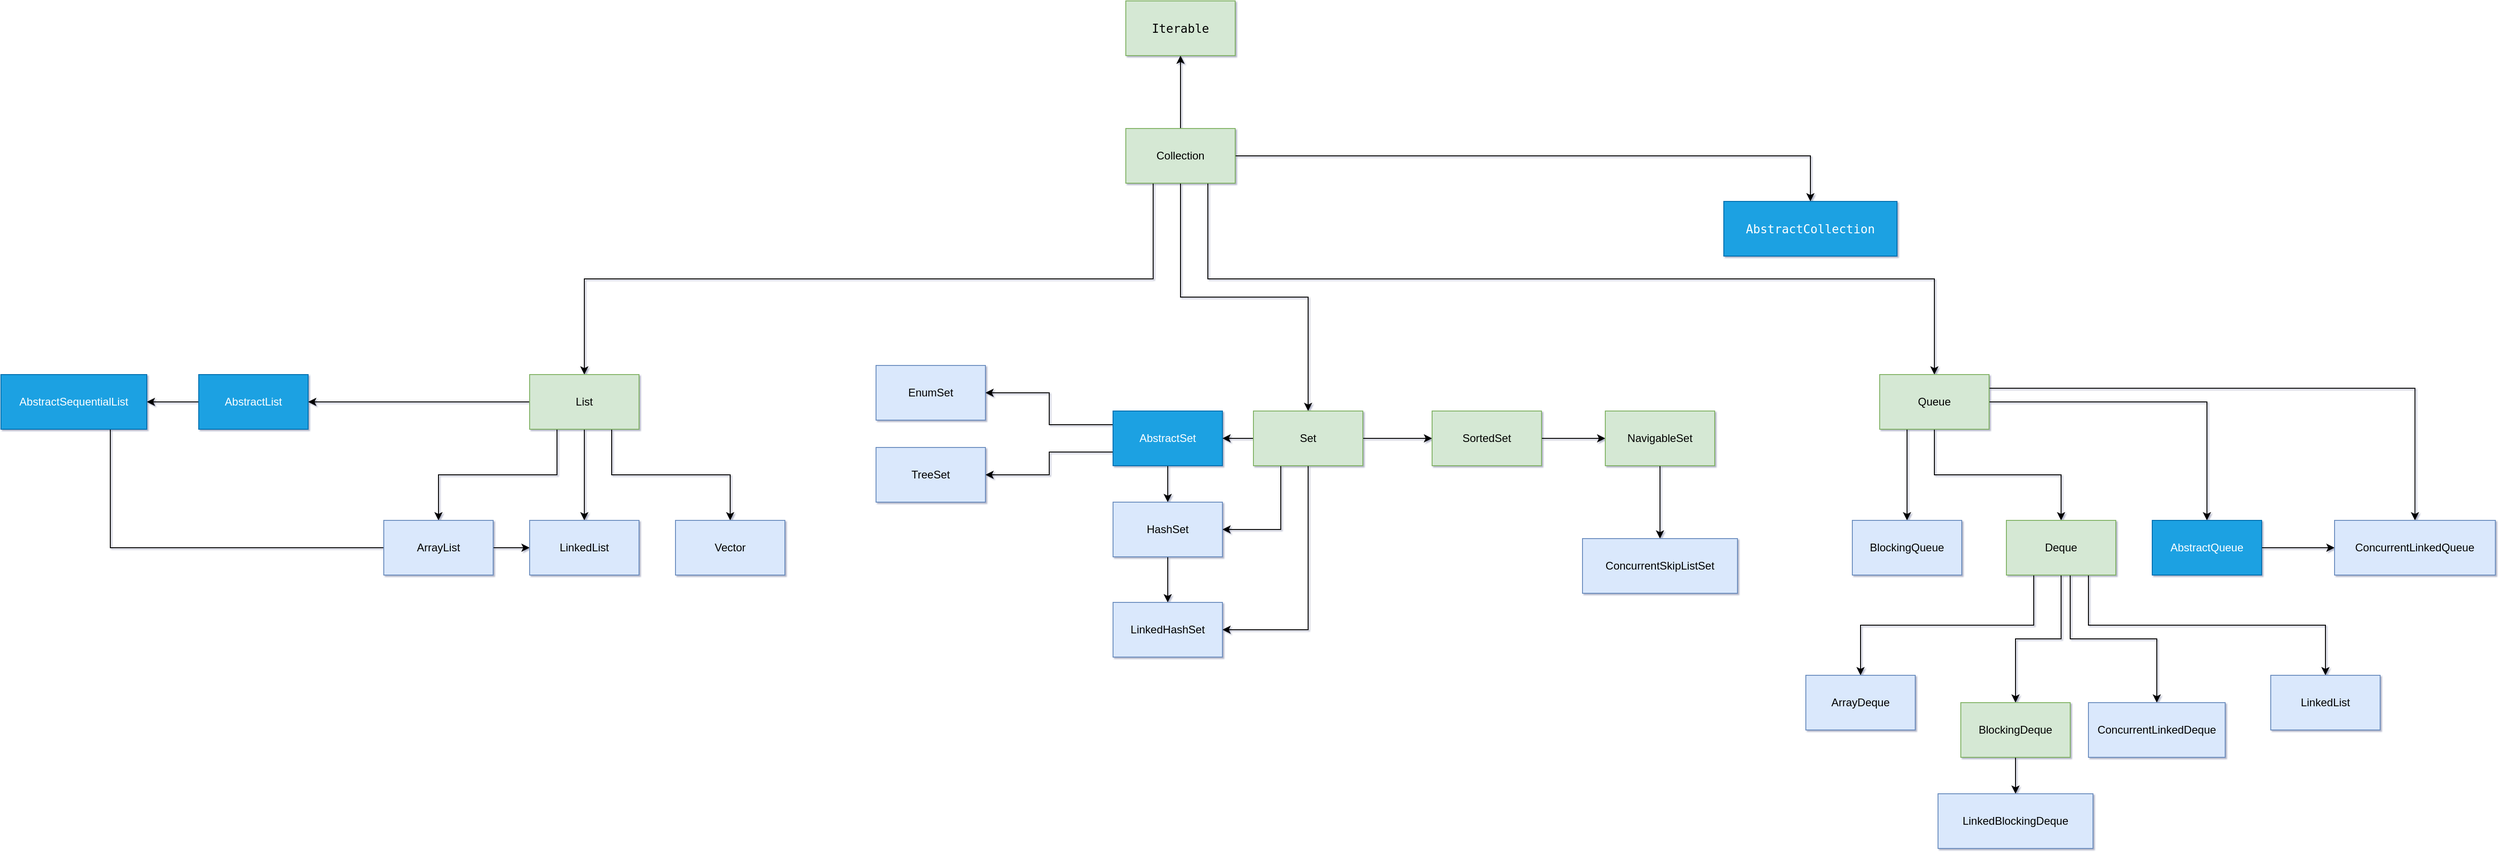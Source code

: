 <mxfile version="13.7.1" type="github">
  <diagram id="896UcBRLw2e_vGCE1Ktr" name="第 1 页">
    <mxGraphModel dx="3730" dy="2329" grid="1" gridSize="10" guides="1" tooltips="1" connect="1" arrows="1" fold="1" page="1" pageScale="1" pageWidth="827" pageHeight="1169" math="0" shadow="1">
      <root>
        <mxCell id="0" />
        <mxCell id="1" parent="0" />
        <mxCell id="9d8WpRXyC0yOuNxem08t-30" style="edgeStyle=orthogonalEdgeStyle;rounded=0;orthogonalLoop=1;jettySize=auto;html=1;exitX=0.75;exitY=1;exitDx=0;exitDy=0;entryX=0;entryY=0.5;entryDx=0;entryDy=0;" edge="1" parent="1" source="9d8WpRXyC0yOuNxem08t-28" target="9d8WpRXyC0yOuNxem08t-24">
          <mxGeometry relative="1" as="geometry" />
        </mxCell>
        <mxCell id="9d8WpRXyC0yOuNxem08t-11" style="edgeStyle=orthogonalEdgeStyle;rounded=0;orthogonalLoop=1;jettySize=auto;html=1;" edge="1" parent="1" source="9d8WpRXyC0yOuNxem08t-1" target="9d8WpRXyC0yOuNxem08t-12">
          <mxGeometry relative="1" as="geometry">
            <mxPoint x="380" y="-30" as="targetPoint" />
          </mxGeometry>
        </mxCell>
        <mxCell id="9d8WpRXyC0yOuNxem08t-13" style="edgeStyle=orthogonalEdgeStyle;rounded=0;orthogonalLoop=1;jettySize=auto;html=1;" edge="1" parent="1" source="9d8WpRXyC0yOuNxem08t-1" target="9d8WpRXyC0yOuNxem08t-14">
          <mxGeometry relative="1" as="geometry">
            <mxPoint x="720" y="250" as="targetPoint" />
          </mxGeometry>
        </mxCell>
        <mxCell id="9d8WpRXyC0yOuNxem08t-16" style="edgeStyle=orthogonalEdgeStyle;rounded=0;orthogonalLoop=1;jettySize=auto;html=1;exitX=0.25;exitY=1;exitDx=0;exitDy=0;" edge="1" parent="1" source="9d8WpRXyC0yOuNxem08t-1" target="9d8WpRXyC0yOuNxem08t-2">
          <mxGeometry relative="1" as="geometry" />
        </mxCell>
        <mxCell id="9d8WpRXyC0yOuNxem08t-17" style="edgeStyle=orthogonalEdgeStyle;rounded=0;orthogonalLoop=1;jettySize=auto;html=1;exitX=0.75;exitY=1;exitDx=0;exitDy=0;" edge="1" parent="1" source="9d8WpRXyC0yOuNxem08t-1" target="9d8WpRXyC0yOuNxem08t-9">
          <mxGeometry relative="1" as="geometry" />
        </mxCell>
        <mxCell id="9d8WpRXyC0yOuNxem08t-83" style="edgeStyle=orthogonalEdgeStyle;rounded=0;orthogonalLoop=1;jettySize=auto;html=1;exitX=0.5;exitY=1;exitDx=0;exitDy=0;entryX=0.5;entryY=0;entryDx=0;entryDy=0;" edge="1" parent="1" source="9d8WpRXyC0yOuNxem08t-1" target="9d8WpRXyC0yOuNxem08t-7">
          <mxGeometry relative="1" as="geometry" />
        </mxCell>
        <mxCell id="9d8WpRXyC0yOuNxem08t-1" value="Collection" style="rounded=0;whiteSpace=wrap;html=1;fillColor=#d5e8d4;strokeColor=#82b366;" vertex="1" parent="1">
          <mxGeometry x="354" y="80" width="120" height="60" as="geometry" />
        </mxCell>
        <mxCell id="9d8WpRXyC0yOuNxem08t-18" style="edgeStyle=orthogonalEdgeStyle;rounded=0;orthogonalLoop=1;jettySize=auto;html=1;" edge="1" parent="1" source="9d8WpRXyC0yOuNxem08t-2" target="9d8WpRXyC0yOuNxem08t-19">
          <mxGeometry relative="1" as="geometry">
            <mxPoint x="-440" y="380" as="targetPoint" />
          </mxGeometry>
        </mxCell>
        <mxCell id="9d8WpRXyC0yOuNxem08t-21" style="edgeStyle=orthogonalEdgeStyle;rounded=0;orthogonalLoop=1;jettySize=auto;html=1;exitX=0.25;exitY=1;exitDx=0;exitDy=0;" edge="1" parent="1" source="9d8WpRXyC0yOuNxem08t-2" target="9d8WpRXyC0yOuNxem08t-22">
          <mxGeometry relative="1" as="geometry">
            <mxPoint x="-400" y="540" as="targetPoint" />
          </mxGeometry>
        </mxCell>
        <mxCell id="9d8WpRXyC0yOuNxem08t-23" style="edgeStyle=orthogonalEdgeStyle;rounded=0;orthogonalLoop=1;jettySize=auto;html=1;exitX=0.5;exitY=1;exitDx=0;exitDy=0;" edge="1" parent="1" source="9d8WpRXyC0yOuNxem08t-2" target="9d8WpRXyC0yOuNxem08t-24">
          <mxGeometry relative="1" as="geometry">
            <mxPoint x="-240" y="510" as="targetPoint" />
          </mxGeometry>
        </mxCell>
        <mxCell id="9d8WpRXyC0yOuNxem08t-25" style="edgeStyle=orthogonalEdgeStyle;rounded=0;orthogonalLoop=1;jettySize=auto;html=1;exitX=0.75;exitY=1;exitDx=0;exitDy=0;" edge="1" parent="1" source="9d8WpRXyC0yOuNxem08t-2" target="9d8WpRXyC0yOuNxem08t-26">
          <mxGeometry relative="1" as="geometry">
            <mxPoint x="-70" y="510" as="targetPoint" />
          </mxGeometry>
        </mxCell>
        <mxCell id="9d8WpRXyC0yOuNxem08t-2" value="List" style="rounded=0;whiteSpace=wrap;html=1;fillColor=#d5e8d4;strokeColor=#82b366;" vertex="1" parent="1">
          <mxGeometry x="-300" y="350" width="120" height="60" as="geometry" />
        </mxCell>
        <mxCell id="9d8WpRXyC0yOuNxem08t-31" style="edgeStyle=orthogonalEdgeStyle;rounded=0;orthogonalLoop=1;jettySize=auto;html=1;" edge="1" parent="1" source="9d8WpRXyC0yOuNxem08t-7" target="9d8WpRXyC0yOuNxem08t-32">
          <mxGeometry relative="1" as="geometry">
            <mxPoint x="400" y="420" as="targetPoint" />
          </mxGeometry>
        </mxCell>
        <mxCell id="9d8WpRXyC0yOuNxem08t-39" style="edgeStyle=orthogonalEdgeStyle;rounded=0;orthogonalLoop=1;jettySize=auto;html=1;exitX=0.5;exitY=1;exitDx=0;exitDy=0;entryX=1;entryY=0.5;entryDx=0;entryDy=0;" edge="1" parent="1" source="9d8WpRXyC0yOuNxem08t-7" target="9d8WpRXyC0yOuNxem08t-36">
          <mxGeometry relative="1" as="geometry" />
        </mxCell>
        <mxCell id="9d8WpRXyC0yOuNxem08t-42" style="edgeStyle=orthogonalEdgeStyle;rounded=0;orthogonalLoop=1;jettySize=auto;html=1;exitX=0.25;exitY=1;exitDx=0;exitDy=0;entryX=1;entryY=0.5;entryDx=0;entryDy=0;" edge="1" parent="1" source="9d8WpRXyC0yOuNxem08t-7" target="9d8WpRXyC0yOuNxem08t-34">
          <mxGeometry relative="1" as="geometry" />
        </mxCell>
        <mxCell id="9d8WpRXyC0yOuNxem08t-43" style="edgeStyle=orthogonalEdgeStyle;rounded=0;orthogonalLoop=1;jettySize=auto;html=1;" edge="1" parent="1" source="9d8WpRXyC0yOuNxem08t-7" target="9d8WpRXyC0yOuNxem08t-44">
          <mxGeometry relative="1" as="geometry">
            <mxPoint x="750" y="420" as="targetPoint" />
          </mxGeometry>
        </mxCell>
        <mxCell id="9d8WpRXyC0yOuNxem08t-7" value="Set" style="rounded=0;whiteSpace=wrap;html=1;fillColor=#d5e8d4;strokeColor=#82b366;" vertex="1" parent="1">
          <mxGeometry x="494" y="390" width="120" height="60" as="geometry" />
        </mxCell>
        <mxCell id="9d8WpRXyC0yOuNxem08t-61" style="edgeStyle=orthogonalEdgeStyle;rounded=0;orthogonalLoop=1;jettySize=auto;html=1;exitX=1;exitY=0.5;exitDx=0;exitDy=0;" edge="1" parent="1" source="9d8WpRXyC0yOuNxem08t-9" target="9d8WpRXyC0yOuNxem08t-60">
          <mxGeometry relative="1" as="geometry" />
        </mxCell>
        <mxCell id="9d8WpRXyC0yOuNxem08t-62" style="edgeStyle=orthogonalEdgeStyle;rounded=0;orthogonalLoop=1;jettySize=auto;html=1;exitX=0.5;exitY=1;exitDx=0;exitDy=0;" edge="1" parent="1" source="9d8WpRXyC0yOuNxem08t-9" target="9d8WpRXyC0yOuNxem08t-63">
          <mxGeometry relative="1" as="geometry">
            <mxPoint x="1241" y="500" as="targetPoint" />
          </mxGeometry>
        </mxCell>
        <mxCell id="9d8WpRXyC0yOuNxem08t-64" style="edgeStyle=orthogonalEdgeStyle;rounded=0;orthogonalLoop=1;jettySize=auto;html=1;exitX=0.25;exitY=1;exitDx=0;exitDy=0;" edge="1" parent="1" source="9d8WpRXyC0yOuNxem08t-9" target="9d8WpRXyC0yOuNxem08t-65">
          <mxGeometry relative="1" as="geometry">
            <mxPoint x="1211" y="520" as="targetPoint" />
          </mxGeometry>
        </mxCell>
        <mxCell id="9d8WpRXyC0yOuNxem08t-67" style="edgeStyle=orthogonalEdgeStyle;rounded=0;orthogonalLoop=1;jettySize=auto;html=1;exitX=1;exitY=0.25;exitDx=0;exitDy=0;" edge="1" parent="1" source="9d8WpRXyC0yOuNxem08t-9" target="9d8WpRXyC0yOuNxem08t-68">
          <mxGeometry relative="1" as="geometry">
            <mxPoint x="1713.6" y="510" as="targetPoint" />
          </mxGeometry>
        </mxCell>
        <mxCell id="9d8WpRXyC0yOuNxem08t-9" value="Queue" style="rounded=0;whiteSpace=wrap;html=1;fillColor=#d5e8d4;strokeColor=#82b366;" vertex="1" parent="1">
          <mxGeometry x="1181" y="350" width="120" height="60" as="geometry" />
        </mxCell>
        <mxCell id="9d8WpRXyC0yOuNxem08t-12" value="&lt;pre style=&quot;font-family: &amp;#34;jetbrains mono&amp;#34; , monospace ; font-size: 9.8pt&quot;&gt;Iterable&lt;/pre&gt;" style="rounded=0;whiteSpace=wrap;html=1;fillColor=#d5e8d4;strokeColor=#82b366;" vertex="1" parent="1">
          <mxGeometry x="354" y="-60" width="120" height="60" as="geometry" />
        </mxCell>
        <mxCell id="9d8WpRXyC0yOuNxem08t-14" value="&lt;pre style=&quot;font-family: &amp;#34;jetbrains mono&amp;#34; , monospace ; font-size: 9.8pt&quot;&gt;AbstractCollection&lt;/pre&gt;" style="rounded=0;whiteSpace=wrap;html=1;fillColor=#1ba1e2;strokeColor=#006EAF;fontColor=#ffffff;" vertex="1" parent="1">
          <mxGeometry x="1010" y="160" width="190" height="60" as="geometry" />
        </mxCell>
        <mxCell id="9d8WpRXyC0yOuNxem08t-27" style="edgeStyle=orthogonalEdgeStyle;rounded=0;orthogonalLoop=1;jettySize=auto;html=1;exitX=0;exitY=0.5;exitDx=0;exitDy=0;" edge="1" parent="1" source="9d8WpRXyC0yOuNxem08t-19" target="9d8WpRXyC0yOuNxem08t-28">
          <mxGeometry relative="1" as="geometry">
            <mxPoint x="-780" y="380" as="targetPoint" />
          </mxGeometry>
        </mxCell>
        <mxCell id="9d8WpRXyC0yOuNxem08t-19" value="AbstractList" style="rounded=0;whiteSpace=wrap;html=1;fillColor=#1ba1e2;strokeColor=#006EAF;fontColor=#ffffff;" vertex="1" parent="1">
          <mxGeometry x="-663" y="350" width="120" height="60" as="geometry" />
        </mxCell>
        <mxCell id="9d8WpRXyC0yOuNxem08t-22" value="ArrayList" style="rounded=0;whiteSpace=wrap;html=1;fillColor=#dae8fc;strokeColor=#6c8ebf;" vertex="1" parent="1">
          <mxGeometry x="-460" y="510" width="120" height="60" as="geometry" />
        </mxCell>
        <mxCell id="9d8WpRXyC0yOuNxem08t-24" value="LinkedList" style="rounded=0;whiteSpace=wrap;html=1;fillColor=#dae8fc;strokeColor=#6c8ebf;" vertex="1" parent="1">
          <mxGeometry x="-300" y="510" width="120" height="60" as="geometry" />
        </mxCell>
        <mxCell id="9d8WpRXyC0yOuNxem08t-26" value="Vector" style="rounded=0;whiteSpace=wrap;html=1;fillColor=#dae8fc;strokeColor=#6c8ebf;" vertex="1" parent="1">
          <mxGeometry x="-140" y="510" width="120" height="60" as="geometry" />
        </mxCell>
        <mxCell id="9d8WpRXyC0yOuNxem08t-28" value="AbstractSequentialList" style="rounded=0;whiteSpace=wrap;html=1;fillColor=#1ba1e2;strokeColor=#006EAF;fontColor=#ffffff;" vertex="1" parent="1">
          <mxGeometry x="-880" y="350" width="160" height="60" as="geometry" />
        </mxCell>
        <mxCell id="9d8WpRXyC0yOuNxem08t-33" style="edgeStyle=orthogonalEdgeStyle;rounded=0;orthogonalLoop=1;jettySize=auto;html=1;exitX=0.5;exitY=1;exitDx=0;exitDy=0;" edge="1" parent="1" source="9d8WpRXyC0yOuNxem08t-32" target="9d8WpRXyC0yOuNxem08t-34">
          <mxGeometry relative="1" as="geometry">
            <mxPoint x="400" y="520" as="targetPoint" />
          </mxGeometry>
        </mxCell>
        <mxCell id="9d8WpRXyC0yOuNxem08t-48" style="edgeStyle=orthogonalEdgeStyle;rounded=0;orthogonalLoop=1;jettySize=auto;html=1;exitX=0;exitY=0.25;exitDx=0;exitDy=0;entryX=1;entryY=0.5;entryDx=0;entryDy=0;" edge="1" parent="1" source="9d8WpRXyC0yOuNxem08t-32" target="9d8WpRXyC0yOuNxem08t-46">
          <mxGeometry relative="1" as="geometry" />
        </mxCell>
        <mxCell id="9d8WpRXyC0yOuNxem08t-49" style="edgeStyle=orthogonalEdgeStyle;rounded=0;orthogonalLoop=1;jettySize=auto;html=1;exitX=0;exitY=0.75;exitDx=0;exitDy=0;" edge="1" parent="1" source="9d8WpRXyC0yOuNxem08t-32" target="9d8WpRXyC0yOuNxem08t-50">
          <mxGeometry relative="1" as="geometry">
            <mxPoint x="170" y="450" as="targetPoint" />
          </mxGeometry>
        </mxCell>
        <mxCell id="9d8WpRXyC0yOuNxem08t-32" value="AbstractSet" style="rounded=0;whiteSpace=wrap;html=1;fillColor=#1ba1e2;strokeColor=#006EAF;fontColor=#ffffff;" vertex="1" parent="1">
          <mxGeometry x="340" y="390" width="120" height="60" as="geometry" />
        </mxCell>
        <mxCell id="9d8WpRXyC0yOuNxem08t-35" style="edgeStyle=orthogonalEdgeStyle;rounded=0;orthogonalLoop=1;jettySize=auto;html=1;" edge="1" parent="1" source="9d8WpRXyC0yOuNxem08t-34" target="9d8WpRXyC0yOuNxem08t-36">
          <mxGeometry relative="1" as="geometry">
            <mxPoint x="400" y="630" as="targetPoint" />
          </mxGeometry>
        </mxCell>
        <mxCell id="9d8WpRXyC0yOuNxem08t-34" value="HashSet" style="rounded=0;whiteSpace=wrap;html=1;fillColor=#dae8fc;strokeColor=#6c8ebf;" vertex="1" parent="1">
          <mxGeometry x="340" y="490" width="120" height="60" as="geometry" />
        </mxCell>
        <mxCell id="9d8WpRXyC0yOuNxem08t-36" value="LinkedHashSet" style="rounded=0;whiteSpace=wrap;html=1;fillColor=#dae8fc;strokeColor=#6c8ebf;" vertex="1" parent="1">
          <mxGeometry x="340" y="600" width="120" height="60" as="geometry" />
        </mxCell>
        <mxCell id="9d8WpRXyC0yOuNxem08t-51" style="edgeStyle=orthogonalEdgeStyle;rounded=0;orthogonalLoop=1;jettySize=auto;html=1;" edge="1" parent="1" source="9d8WpRXyC0yOuNxem08t-44" target="9d8WpRXyC0yOuNxem08t-52">
          <mxGeometry relative="1" as="geometry">
            <mxPoint x="940" y="420" as="targetPoint" />
          </mxGeometry>
        </mxCell>
        <mxCell id="9d8WpRXyC0yOuNxem08t-44" value="SortedSet" style="rounded=0;whiteSpace=wrap;html=1;fillColor=#d5e8d4;strokeColor=#82b366;" vertex="1" parent="1">
          <mxGeometry x="690" y="390" width="120" height="60" as="geometry" />
        </mxCell>
        <mxCell id="9d8WpRXyC0yOuNxem08t-46" value="EnumSet" style="rounded=0;whiteSpace=wrap;html=1;fillColor=#dae8fc;strokeColor=#6c8ebf;" vertex="1" parent="1">
          <mxGeometry x="80" y="340" width="120" height="60" as="geometry" />
        </mxCell>
        <mxCell id="9d8WpRXyC0yOuNxem08t-50" value="TreeSet" style="rounded=0;whiteSpace=wrap;html=1;fillColor=#dae8fc;strokeColor=#6c8ebf;" vertex="1" parent="1">
          <mxGeometry x="80" y="430" width="120" height="60" as="geometry" />
        </mxCell>
        <mxCell id="9d8WpRXyC0yOuNxem08t-57" style="edgeStyle=orthogonalEdgeStyle;rounded=0;orthogonalLoop=1;jettySize=auto;html=1;exitX=0.5;exitY=1;exitDx=0;exitDy=0;" edge="1" parent="1" source="9d8WpRXyC0yOuNxem08t-52" target="9d8WpRXyC0yOuNxem08t-58">
          <mxGeometry relative="1" as="geometry">
            <mxPoint x="940" y="560" as="targetPoint" />
          </mxGeometry>
        </mxCell>
        <mxCell id="9d8WpRXyC0yOuNxem08t-52" value="NavigableSet" style="rounded=0;whiteSpace=wrap;html=1;fillColor=#d5e8d4;strokeColor=#82b366;" vertex="1" parent="1">
          <mxGeometry x="880" y="390" width="120" height="60" as="geometry" />
        </mxCell>
        <mxCell id="9d8WpRXyC0yOuNxem08t-58" value="ConcurrentSkipListSet" style="rounded=0;whiteSpace=wrap;html=1;fillColor=#dae8fc;strokeColor=#6c8ebf;" vertex="1" parent="1">
          <mxGeometry x="855" y="530" width="170" height="60" as="geometry" />
        </mxCell>
        <mxCell id="9d8WpRXyC0yOuNxem08t-69" style="edgeStyle=orthogonalEdgeStyle;rounded=0;orthogonalLoop=1;jettySize=auto;html=1;exitX=1;exitY=0.5;exitDx=0;exitDy=0;entryX=0;entryY=0.5;entryDx=0;entryDy=0;" edge="1" parent="1" source="9d8WpRXyC0yOuNxem08t-60" target="9d8WpRXyC0yOuNxem08t-68">
          <mxGeometry relative="1" as="geometry" />
        </mxCell>
        <mxCell id="9d8WpRXyC0yOuNxem08t-60" value="AbstractQueue" style="rounded=0;whiteSpace=wrap;html=1;fillColor=#1ba1e2;strokeColor=#006EAF;fontColor=#ffffff;" vertex="1" parent="1">
          <mxGeometry x="1480" y="510" width="120" height="60" as="geometry" />
        </mxCell>
        <mxCell id="9d8WpRXyC0yOuNxem08t-70" style="edgeStyle=orthogonalEdgeStyle;rounded=0;orthogonalLoop=1;jettySize=auto;html=1;exitX=0.25;exitY=1;exitDx=0;exitDy=0;" edge="1" parent="1" source="9d8WpRXyC0yOuNxem08t-63" target="9d8WpRXyC0yOuNxem08t-71">
          <mxGeometry relative="1" as="geometry">
            <mxPoint x="1310" y="650" as="targetPoint" />
          </mxGeometry>
        </mxCell>
        <mxCell id="9d8WpRXyC0yOuNxem08t-72" style="edgeStyle=orthogonalEdgeStyle;rounded=0;orthogonalLoop=1;jettySize=auto;html=1;exitX=0.75;exitY=1;exitDx=0;exitDy=0;" edge="1" parent="1" source="9d8WpRXyC0yOuNxem08t-63" target="9d8WpRXyC0yOuNxem08t-73">
          <mxGeometry relative="1" as="geometry">
            <mxPoint x="1450" y="620" as="targetPoint" />
          </mxGeometry>
        </mxCell>
        <mxCell id="9d8WpRXyC0yOuNxem08t-74" style="edgeStyle=orthogonalEdgeStyle;rounded=0;orthogonalLoop=1;jettySize=auto;html=1;exitX=0.5;exitY=1;exitDx=0;exitDy=0;" edge="1" parent="1" source="9d8WpRXyC0yOuNxem08t-63" target="9d8WpRXyC0yOuNxem08t-76">
          <mxGeometry relative="1" as="geometry">
            <mxPoint x="1380" y="670" as="targetPoint" />
          </mxGeometry>
        </mxCell>
        <mxCell id="9d8WpRXyC0yOuNxem08t-77" style="edgeStyle=orthogonalEdgeStyle;rounded=0;orthogonalLoop=1;jettySize=auto;html=1;exitX=0.5;exitY=1;exitDx=0;exitDy=0;" edge="1" parent="1" source="9d8WpRXyC0yOuNxem08t-63" target="9d8WpRXyC0yOuNxem08t-78">
          <mxGeometry relative="1" as="geometry">
            <mxPoint x="1450" y="710" as="targetPoint" />
            <Array as="points">
              <mxPoint x="1390" y="570" />
              <mxPoint x="1390" y="640" />
              <mxPoint x="1485" y="640" />
            </Array>
          </mxGeometry>
        </mxCell>
        <mxCell id="9d8WpRXyC0yOuNxem08t-63" value="Deque" style="rounded=0;whiteSpace=wrap;html=1;fillColor=#d5e8d4;strokeColor=#82b366;" vertex="1" parent="1">
          <mxGeometry x="1320" y="510" width="120" height="60" as="geometry" />
        </mxCell>
        <mxCell id="9d8WpRXyC0yOuNxem08t-65" value="BlockingQueue" style="rounded=0;whiteSpace=wrap;html=1;fillColor=#dae8fc;strokeColor=#6c8ebf;" vertex="1" parent="1">
          <mxGeometry x="1151" y="510" width="120" height="60" as="geometry" />
        </mxCell>
        <mxCell id="9d8WpRXyC0yOuNxem08t-68" value="ConcurrentLinkedQueue" style="rounded=0;whiteSpace=wrap;html=1;fillColor=#dae8fc;strokeColor=#6c8ebf;" vertex="1" parent="1">
          <mxGeometry x="1680" y="510" width="176.4" height="60" as="geometry" />
        </mxCell>
        <mxCell id="9d8WpRXyC0yOuNxem08t-71" value="ArrayDeque" style="rounded=0;whiteSpace=wrap;html=1;fillColor=#dae8fc;strokeColor=#6c8ebf;" vertex="1" parent="1">
          <mxGeometry x="1100" y="680" width="120" height="60" as="geometry" />
        </mxCell>
        <mxCell id="9d8WpRXyC0yOuNxem08t-73" value="LinkedList" style="rounded=0;whiteSpace=wrap;html=1;fillColor=#dae8fc;strokeColor=#6c8ebf;" vertex="1" parent="1">
          <mxGeometry x="1610" y="680" width="120" height="60" as="geometry" />
        </mxCell>
        <mxCell id="9d8WpRXyC0yOuNxem08t-80" style="edgeStyle=orthogonalEdgeStyle;rounded=0;orthogonalLoop=1;jettySize=auto;html=1;exitX=0.5;exitY=1;exitDx=0;exitDy=0;" edge="1" parent="1" source="9d8WpRXyC0yOuNxem08t-76" target="9d8WpRXyC0yOuNxem08t-81">
          <mxGeometry relative="1" as="geometry">
            <mxPoint x="1330" y="820" as="targetPoint" />
          </mxGeometry>
        </mxCell>
        <mxCell id="9d8WpRXyC0yOuNxem08t-76" value="BlockingDeque" style="rounded=0;whiteSpace=wrap;html=1;fillColor=#d5e8d4;strokeColor=#82b366;" vertex="1" parent="1">
          <mxGeometry x="1270" y="710" width="120" height="60" as="geometry" />
        </mxCell>
        <mxCell id="9d8WpRXyC0yOuNxem08t-78" value="ConcurrentLinkedDeque" style="rounded=0;whiteSpace=wrap;html=1;fillColor=#dae8fc;strokeColor=#6c8ebf;" vertex="1" parent="1">
          <mxGeometry x="1410" y="710" width="150" height="60" as="geometry" />
        </mxCell>
        <mxCell id="9d8WpRXyC0yOuNxem08t-79" style="edgeStyle=orthogonalEdgeStyle;rounded=0;orthogonalLoop=1;jettySize=auto;html=1;exitX=0.5;exitY=1;exitDx=0;exitDy=0;" edge="1" parent="1" source="9d8WpRXyC0yOuNxem08t-73" target="9d8WpRXyC0yOuNxem08t-73">
          <mxGeometry relative="1" as="geometry" />
        </mxCell>
        <mxCell id="9d8WpRXyC0yOuNxem08t-81" value="LinkedBlockingDeque" style="rounded=0;whiteSpace=wrap;html=1;fillColor=#dae8fc;strokeColor=#6c8ebf;" vertex="1" parent="1">
          <mxGeometry x="1245" y="810" width="170" height="60" as="geometry" />
        </mxCell>
      </root>
    </mxGraphModel>
  </diagram>
</mxfile>
